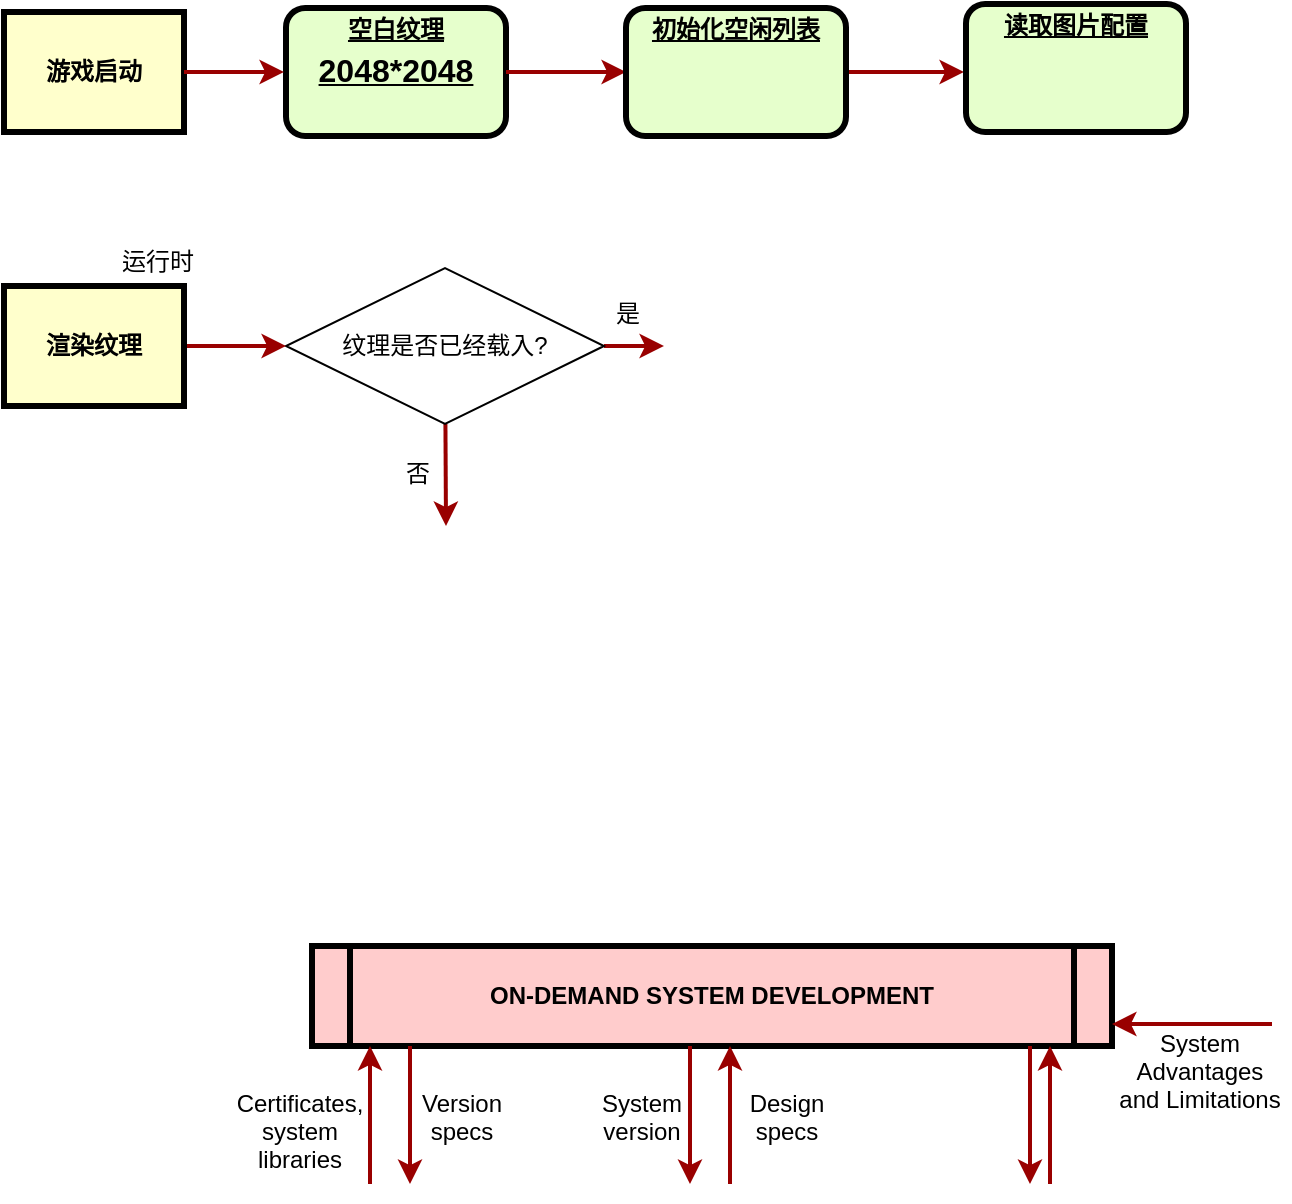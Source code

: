 <mxfile pages="1" version="11.2.4" type="github"><diagram name="Page-1" id="c7558073-3199-34d8-9f00-42111426c3f3"><mxGraphModel dx="891" dy="576" grid="1" gridSize="10" guides="1" tooltips="1" connect="1" arrows="1" fold="1" page="1" pageScale="1" pageWidth="826" pageHeight="1169" background="#ffffff" math="0" shadow="0"><root><mxCell id="0"/><mxCell id="1" parent="0"/><mxCell id="2" value="&lt;p style=&quot;margin: 0px ; margin-top: 4px ; text-align: center ; text-decoration: underline&quot;&gt;空白纹理&lt;/p&gt;&lt;p style=&quot;margin: 0px ; margin-top: 4px ; text-align: center ; text-decoration: underline&quot;&gt;&lt;font style=&quot;font-size: 16px&quot;&gt;2048*2048&lt;/font&gt;&lt;/p&gt;" style="verticalAlign=middle;align=center;overflow=fill;fontSize=12;fontFamily=Helvetica;html=1;rounded=1;fontStyle=1;strokeWidth=3;fillColor=#E6FFCC" parent="1" vertex="1"><mxGeometry x="181" y="101" width="110" height="64" as="geometry"/></mxCell><mxCell id="4" value="游戏启动" style="whiteSpace=wrap;align=center;verticalAlign=middle;fontStyle=1;strokeWidth=3;fillColor=#FFFFCC" parent="1" vertex="1"><mxGeometry x="40" y="103" width="90" height="60" as="geometry"/></mxCell><mxCell id="5" value="ON-DEMAND SYSTEM DEVELOPMENT" style="shape=process;whiteSpace=wrap;align=center;verticalAlign=middle;size=0.048;fontStyle=1;strokeWidth=3;fillColor=#FFCCCC" parent="1" vertex="1"><mxGeometry x="194.0" y="570" width="400" height="50" as="geometry"/></mxCell><mxCell id="37" value="" style="edgeStyle=none;noEdgeStyle=1;strokeColor=#990000;strokeWidth=2" parent="1" source="4" edge="1"><mxGeometry width="100" height="100" relative="1" as="geometry"><mxPoint x="280" y="42" as="sourcePoint"/><mxPoint x="180" y="133" as="targetPoint"/></mxGeometry></mxCell><mxCell id="73" value="" style="edgeStyle=elbowEdgeStyle;elbow=vertical;strokeColor=#990000;strokeWidth=2" parent="1" target="5" edge="1"><mxGeometry width="100" height="100" relative="1" as="geometry"><mxPoint x="674" y="609" as="sourcePoint"/><mxPoint x="553" y="579" as="targetPoint"/><Array as="points"><mxPoint x="643" y="609"/></Array></mxGeometry></mxCell><mxCell id="75" value="System &#10;Advantages &#10;and Limitations" style="text;spacingTop=-5;align=center" parent="1" vertex="1"><mxGeometry x="623" y="610.0" width="30" height="20" as="geometry"/></mxCell><mxCell id="76" value="" style="edgeStyle=elbowEdgeStyle;elbow=horizontal;strokeColor=#990000;strokeWidth=2" parent="1" target="5" edge="1"><mxGeometry width="100" height="100" relative="1" as="geometry"><mxPoint x="563" y="689" as="sourcePoint"/><mxPoint x="513" y="659" as="targetPoint"/><Array as="points"><mxPoint x="563" y="649"/></Array></mxGeometry></mxCell><mxCell id="77" value="" style="edgeStyle=elbowEdgeStyle;elbow=horizontal;strokeColor=#990000;strokeWidth=2" parent="1" source="5" edge="1"><mxGeometry width="100" height="100" relative="1" as="geometry"><mxPoint x="393" y="769" as="sourcePoint"/><mxPoint x="553" y="689" as="targetPoint"/><Array as="points"><mxPoint x="553" y="659"/></Array></mxGeometry></mxCell><mxCell id="88" value="" style="edgeStyle=elbowEdgeStyle;elbow=horizontal;strokeColor=#990000;strokeWidth=2" parent="1" source="5" edge="1"><mxGeometry width="100" height="100" relative="1" as="geometry"><mxPoint x="43" y="679" as="sourcePoint"/><mxPoint x="383" y="689" as="targetPoint"/><Array as="points"><mxPoint x="383" y="649"/></Array></mxGeometry></mxCell><mxCell id="89" value="" style="edgeStyle=elbowEdgeStyle;elbow=horizontal;strokeColor=#990000;strokeWidth=2" parent="1" target="5" edge="1"><mxGeometry width="100" height="100" relative="1" as="geometry"><mxPoint x="403" y="689" as="sourcePoint"/><mxPoint x="153.0" y="589" as="targetPoint"/><Array as="points"><mxPoint x="403" y="649"/></Array></mxGeometry></mxCell><mxCell id="90" value="Version&#10;specs" style="text;spacingTop=-5;align=center" parent="1" vertex="1"><mxGeometry x="254" y="640" width="30" height="20" as="geometry"/></mxCell><mxCell id="91" value="Certificates,&#10;system&#10;libraries" style="text;spacingTop=-5;align=center" parent="1" vertex="1"><mxGeometry x="173" y="640.0" width="30" height="20" as="geometry"/></mxCell><mxCell id="92" value="" style="edgeStyle=elbowEdgeStyle;elbow=horizontal;strokeColor=#990000;strokeWidth=2" parent="1" source="5" edge="1"><mxGeometry width="100" height="100" relative="1" as="geometry"><mxPoint x="23.0" y="679" as="sourcePoint"/><mxPoint x="243" y="689" as="targetPoint"/><Array as="points"><mxPoint x="243" y="649"/></Array></mxGeometry></mxCell><mxCell id="93" value="" style="edgeStyle=elbowEdgeStyle;elbow=horizontal;strokeColor=#990000;strokeWidth=2" parent="1" target="5" edge="1"><mxGeometry width="100" height="100" relative="1" as="geometry"><mxPoint x="223" y="689" as="sourcePoint"/><mxPoint x="133" y="589" as="targetPoint"/><Array as="points"><mxPoint x="223" y="649"/></Array></mxGeometry></mxCell><mxCell id="95" value="Design&#10;specs" style="text;spacingTop=-5;align=center" parent="1" vertex="1"><mxGeometry x="416.5" y="640.0" width="30" height="20" as="geometry"/></mxCell><mxCell id="96" value="System&#10;version" style="text;spacingTop=-5;align=center" parent="1" vertex="1"><mxGeometry x="344.0" y="640" width="30" height="20" as="geometry"/></mxCell><mxCell id="Ya-IRal7ZvJ_JEofP9fp-98" value="" style="edgeStyle=none;noEdgeStyle=1;strokeColor=#990000;strokeWidth=2;exitX=1;exitY=0.5;exitDx=0;exitDy=0;" parent="1" source="2" edge="1" target="b0LK3URDOiDDCZ83941C-96"><mxGeometry width="100" height="100" relative="1" as="geometry"><mxPoint x="350" y="112" as="sourcePoint"/><mxPoint x="350" y="133" as="targetPoint"/></mxGeometry></mxCell><mxCell id="b0LK3URDOiDDCZ83941C-102" style="edgeStyle=none;orthogonalLoop=1;jettySize=auto;html=1;exitX=1;exitY=0.5;exitDx=0;exitDy=0;strokeColor=#990000;strokeWidth=2;" edge="1" parent="1" source="b0LK3URDOiDDCZ83941C-96"><mxGeometry relative="1" as="geometry"><mxPoint x="520" y="133" as="targetPoint"/></mxGeometry></mxCell><mxCell id="b0LK3URDOiDDCZ83941C-96" value="&lt;p style=&quot;margin: 0px ; margin-top: 4px ; text-align: center ; text-decoration: underline&quot;&gt;初始化空闲列表&lt;/p&gt;" style="verticalAlign=middle;align=center;overflow=fill;fontSize=12;fontFamily=Helvetica;html=1;rounded=1;fontStyle=1;strokeWidth=3;fillColor=#E6FFCC" vertex="1" parent="1"><mxGeometry x="351" y="101" width="110" height="64" as="geometry"/></mxCell><mxCell id="b0LK3URDOiDDCZ83941C-103" value="&lt;p style=&quot;margin: 0px ; margin-top: 4px ; text-align: center ; text-decoration: underline&quot;&gt;读取图片配置&lt;/p&gt;" style="verticalAlign=middle;align=center;overflow=fill;fontSize=12;fontFamily=Helvetica;html=1;rounded=1;fontStyle=1;strokeWidth=3;fillColor=#E6FFCC" vertex="1" parent="1"><mxGeometry x="521" y="99" width="110" height="64" as="geometry"/></mxCell><mxCell id="b0LK3URDOiDDCZ83941C-104" style="edgeStyle=none;orthogonalLoop=1;jettySize=auto;html=1;entryX=0;entryY=0.5;entryDx=0;entryDy=0;strokeColor=#990000;strokeWidth=2;" edge="1" parent="1" source="b0LK3URDOiDDCZ83941C-103" target="b0LK3URDOiDDCZ83941C-103"><mxGeometry relative="1" as="geometry"/></mxCell><mxCell id="b0LK3URDOiDDCZ83941C-109" style="edgeStyle=none;orthogonalLoop=1;jettySize=auto;html=1;exitX=0.5;exitY=0;exitDx=0;exitDy=0;strokeColor=#990000;strokeWidth=2;" edge="1" parent="1" source="b0LK3URDOiDDCZ83941C-105"><mxGeometry relative="1" as="geometry"><mxPoint x="370" y="270" as="targetPoint"/></mxGeometry></mxCell><mxCell id="b0LK3URDOiDDCZ83941C-117" value="" style="edgeStyle=none;orthogonalLoop=1;jettySize=auto;html=1;strokeColor=#990000;strokeWidth=2;" edge="1" parent="1" source="b0LK3URDOiDDCZ83941C-105"><mxGeometry relative="1" as="geometry"><mxPoint x="261" y="360" as="targetPoint"/></mxGeometry></mxCell><mxCell id="b0LK3URDOiDDCZ83941C-105" value="纹理是否已经载入?" style="rhombus;whiteSpace=wrap;html=1;rotation=0;direction=south;" vertex="1" parent="1"><mxGeometry x="181" y="231" width="159" height="78" as="geometry"/></mxCell><mxCell id="b0LK3URDOiDDCZ83941C-107" style="edgeStyle=none;orthogonalLoop=1;jettySize=auto;html=1;exitX=1;exitY=0.5;exitDx=0;exitDy=0;strokeColor=#990000;strokeWidth=2;entryX=0.5;entryY=1;entryDx=0;entryDy=0;" edge="1" parent="1" source="b0LK3URDOiDDCZ83941C-106" target="b0LK3URDOiDDCZ83941C-105"><mxGeometry relative="1" as="geometry"><mxPoint x="180" y="270" as="targetPoint"/></mxGeometry></mxCell><mxCell id="b0LK3URDOiDDCZ83941C-106" value="渲染纹理" style="whiteSpace=wrap;align=center;verticalAlign=middle;fontStyle=1;strokeWidth=3;fillColor=#FFFFCC" vertex="1" parent="1"><mxGeometry x="40" y="240" width="90" height="60" as="geometry"/></mxCell><mxCell id="b0LK3URDOiDDCZ83941C-108" value="运行时" style="text;html=1;" vertex="1" parent="1"><mxGeometry x="97" y="214" width="60" height="30" as="geometry"/></mxCell><mxCell id="b0LK3URDOiDDCZ83941C-110" value="是" style="text;html=1;" vertex="1" parent="1"><mxGeometry x="344" y="240" width="60" height="30" as="geometry"/></mxCell><mxCell id="b0LK3URDOiDDCZ83941C-118" value="否" style="text;html=1;" vertex="1" parent="1"><mxGeometry x="239" y="320" width="60" height="30" as="geometry"/></mxCell></root></mxGraphModel></diagram></mxfile>